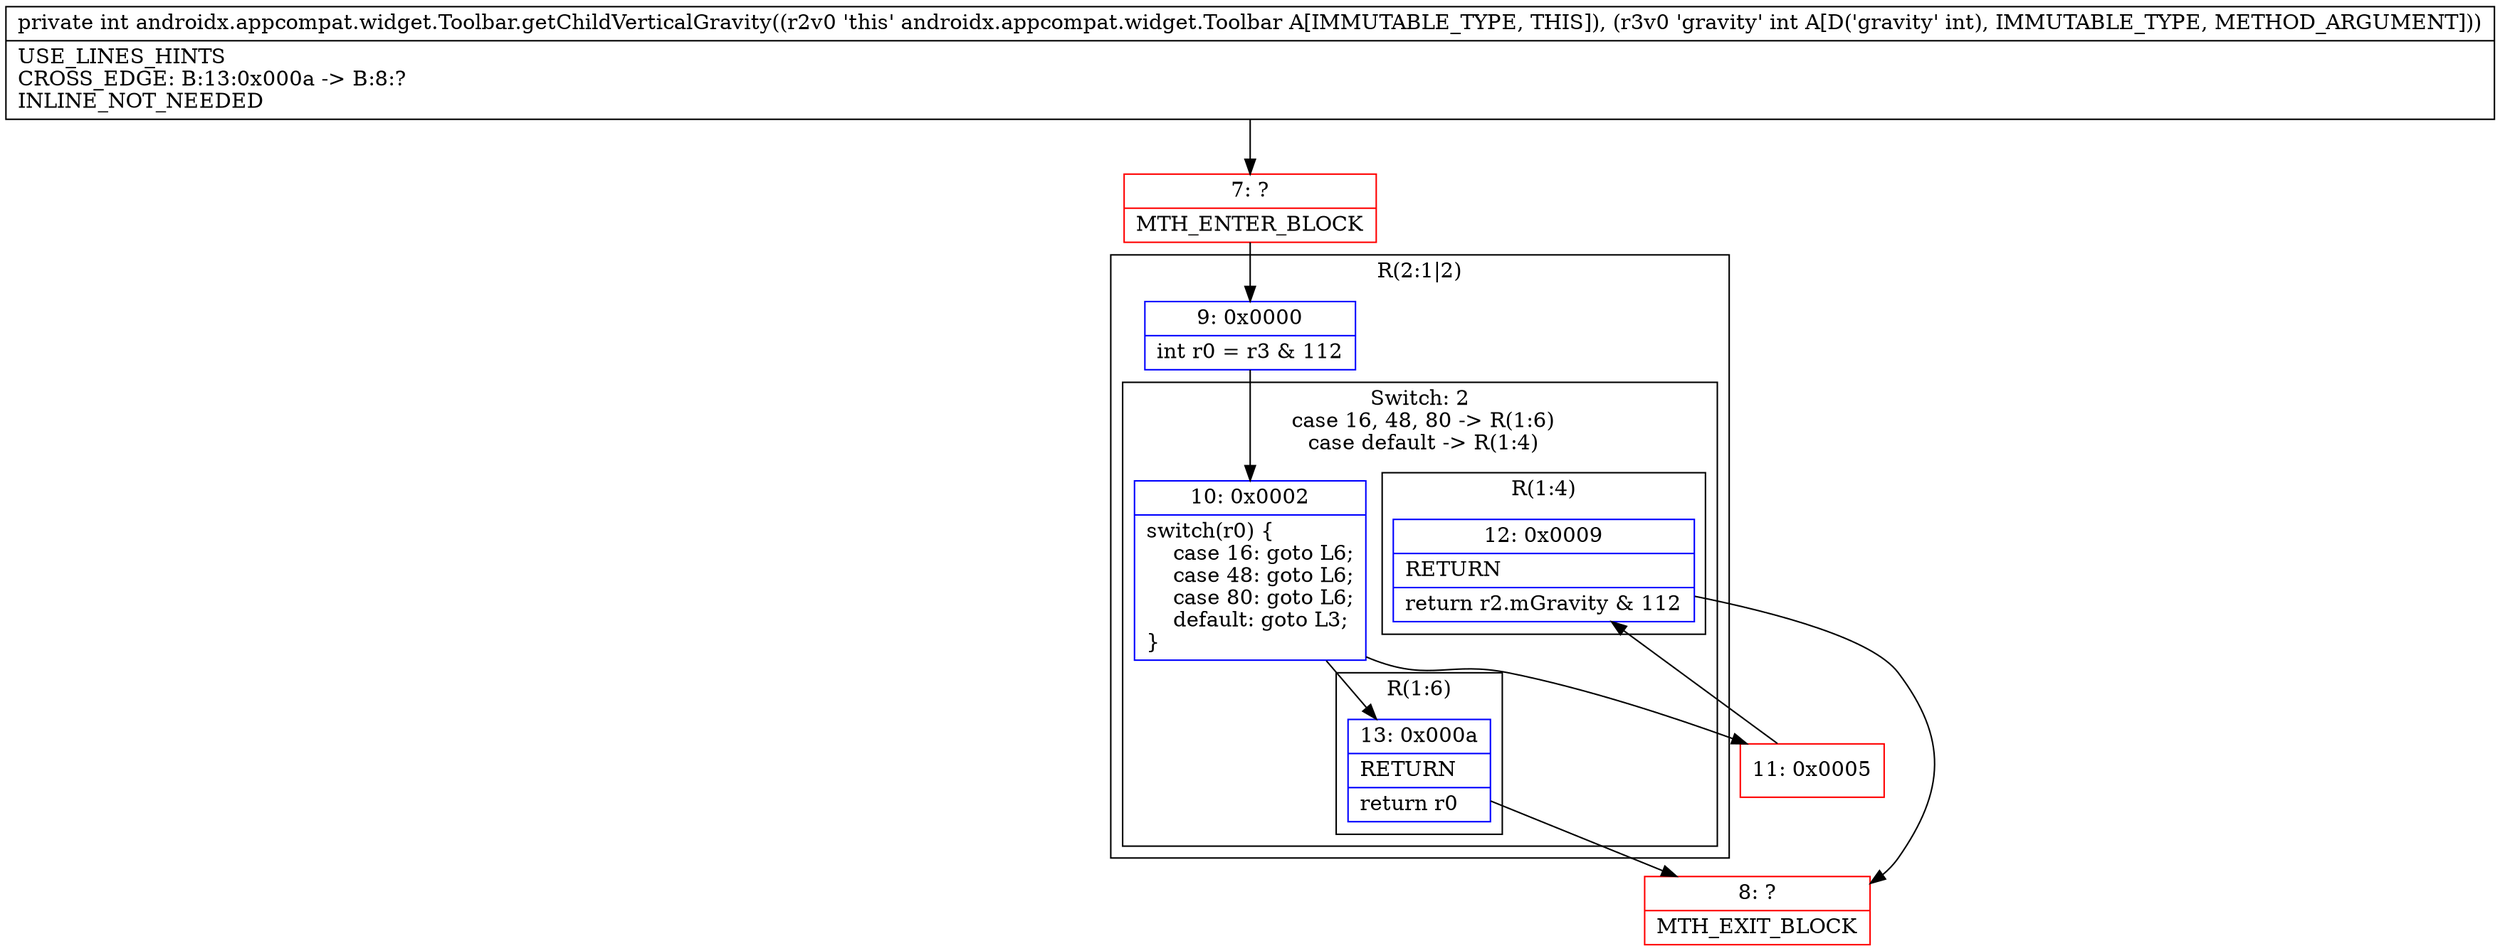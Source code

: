 digraph "CFG forandroidx.appcompat.widget.Toolbar.getChildVerticalGravity(I)I" {
subgraph cluster_Region_2030300098 {
label = "R(2:1|2)";
node [shape=record,color=blue];
Node_9 [shape=record,label="{9\:\ 0x0000|int r0 = r3 & 112\l}"];
subgraph cluster_SwitchRegion_98325523 {
label = "Switch: 2
 case 16, 48, 80 -> R(1:6)
 case default -> R(1:4)";
node [shape=record,color=blue];
Node_10 [shape=record,label="{10\:\ 0x0002|switch(r0) \{\l    case 16: goto L6;\l    case 48: goto L6;\l    case 80: goto L6;\l    default: goto L3;\l\}\l}"];
subgraph cluster_Region_1357553398 {
label = "R(1:6)";
node [shape=record,color=blue];
Node_13 [shape=record,label="{13\:\ 0x000a|RETURN\l|return r0\l}"];
}
subgraph cluster_Region_1066619875 {
label = "R(1:4)";
node [shape=record,color=blue];
Node_12 [shape=record,label="{12\:\ 0x0009|RETURN\l|return r2.mGravity & 112\l}"];
}
}
}
Node_7 [shape=record,color=red,label="{7\:\ ?|MTH_ENTER_BLOCK\l}"];
Node_11 [shape=record,color=red,label="{11\:\ 0x0005}"];
Node_8 [shape=record,color=red,label="{8\:\ ?|MTH_EXIT_BLOCK\l}"];
MethodNode[shape=record,label="{private int androidx.appcompat.widget.Toolbar.getChildVerticalGravity((r2v0 'this' androidx.appcompat.widget.Toolbar A[IMMUTABLE_TYPE, THIS]), (r3v0 'gravity' int A[D('gravity' int), IMMUTABLE_TYPE, METHOD_ARGUMENT]))  | USE_LINES_HINTS\lCROSS_EDGE: B:13:0x000a \-\> B:8:?\lINLINE_NOT_NEEDED\l}"];
MethodNode -> Node_7;Node_9 -> Node_10;
Node_10 -> Node_11;
Node_10 -> Node_13;
Node_13 -> Node_8;
Node_12 -> Node_8;
Node_7 -> Node_9;
Node_11 -> Node_12;
}

